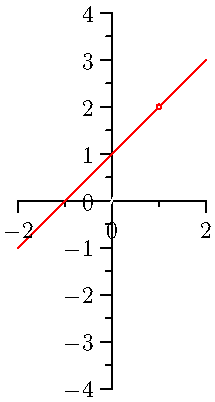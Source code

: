 import graph;
size(0,200);

real l(real x) { return 2x; }
real f1(real x) {return x+1; }


draw(graph(l,-2,2),white);
draw(graph(f1,-2,2),red);

xaxis(RightTicks);
yaxis(LeftTicks);

path c=circle((1,2),0.05);
filldraw(c,white);
draw(c,red);

path c=circle((1,1),0.05);
filldraw(c,white);
draw(c,white);
